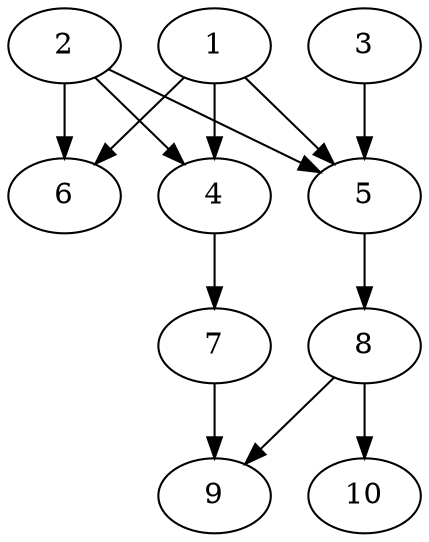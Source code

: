 // DAG automatically generated by daggen at Tue Jul 18 11:30:58 2017
// ./daggen --dot -n 10 --fat 0.5 --regular 0.8 --density 0.8 --jump 1 
digraph G {
  1 [size="23106805920", alpha="0.13"]
  1 -> 4 [size ="33554432"]
  1 -> 5 [size ="33554432"]
  1 -> 6 [size ="33554432"]
  2 [size="1136391152", alpha="0.10"]
  2 -> 4 [size ="33554432"]
  2 -> 5 [size ="33554432"]
  2 -> 6 [size ="33554432"]
  3 [size="1306989265378", alpha="0.11"]
  3 -> 5 [size ="838860800"]
  4 [size="173001607413", alpha="0.19"]
  4 -> 7 [size ="679477248"]
  5 [size="122807827068", alpha="0.12"]
  5 -> 8 [size ="134217728"]
  6 [size="22184441372", alpha="0.06"]
  7 [size="1028688876", alpha="0.19"]
  7 -> 9 [size ="33554432"]
  8 [size="8589934592", alpha="0.01"]
  8 -> 9 [size ="33554432"]
  8 -> 10 [size ="33554432"]
  9 [size="8589934592", alpha="0.04"]
  10 [size="1073741824000", alpha="0.16"]
}
